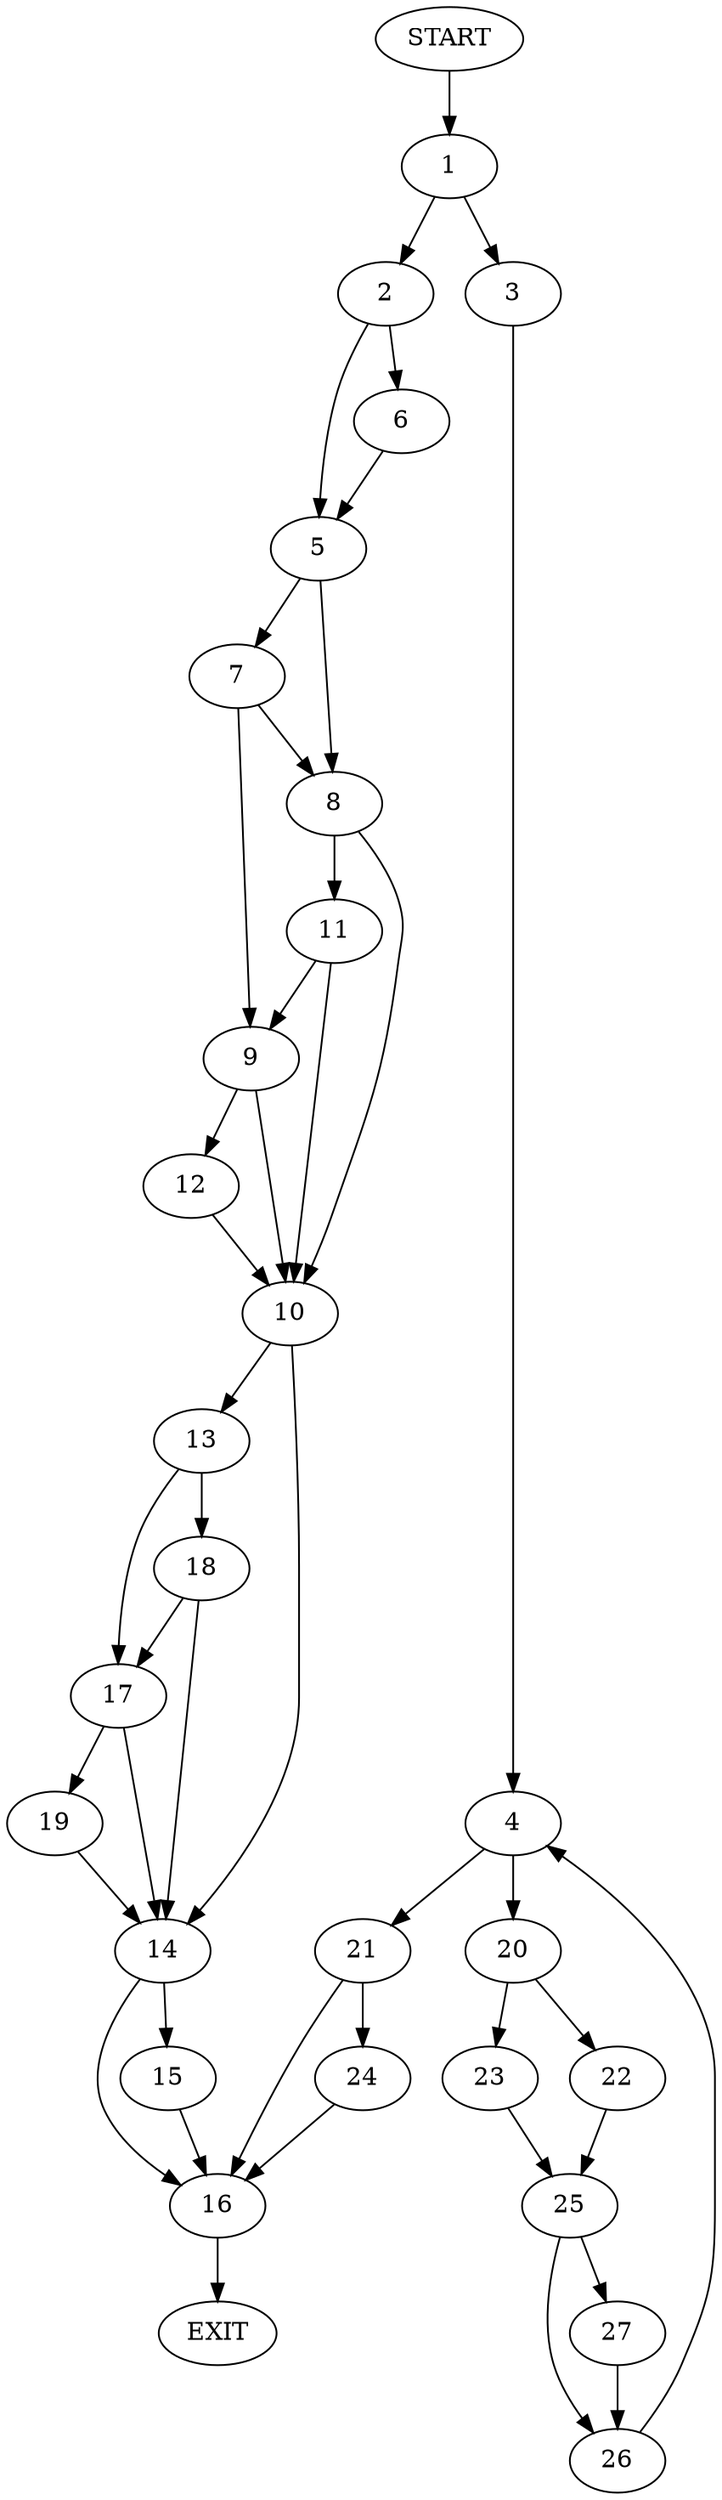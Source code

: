 digraph {
0 [label="START"]
28 [label="EXIT"]
0 -> 1
1 -> 2
1 -> 3
3 -> 4
2 -> 5
2 -> 6
6 -> 5
5 -> 7
5 -> 8
7 -> 8
7 -> 9
8 -> 10
8 -> 11
9 -> 10
9 -> 12
10 -> 13
10 -> 14
11 -> 10
11 -> 9
12 -> 10
14 -> 15
14 -> 16
13 -> 17
13 -> 18
18 -> 17
18 -> 14
17 -> 19
17 -> 14
19 -> 14
15 -> 16
16 -> 28
4 -> 20
4 -> 21
20 -> 22
20 -> 23
21 -> 24
21 -> 16
23 -> 25
22 -> 25
25 -> 26
25 -> 27
27 -> 26
26 -> 4
24 -> 16
}
